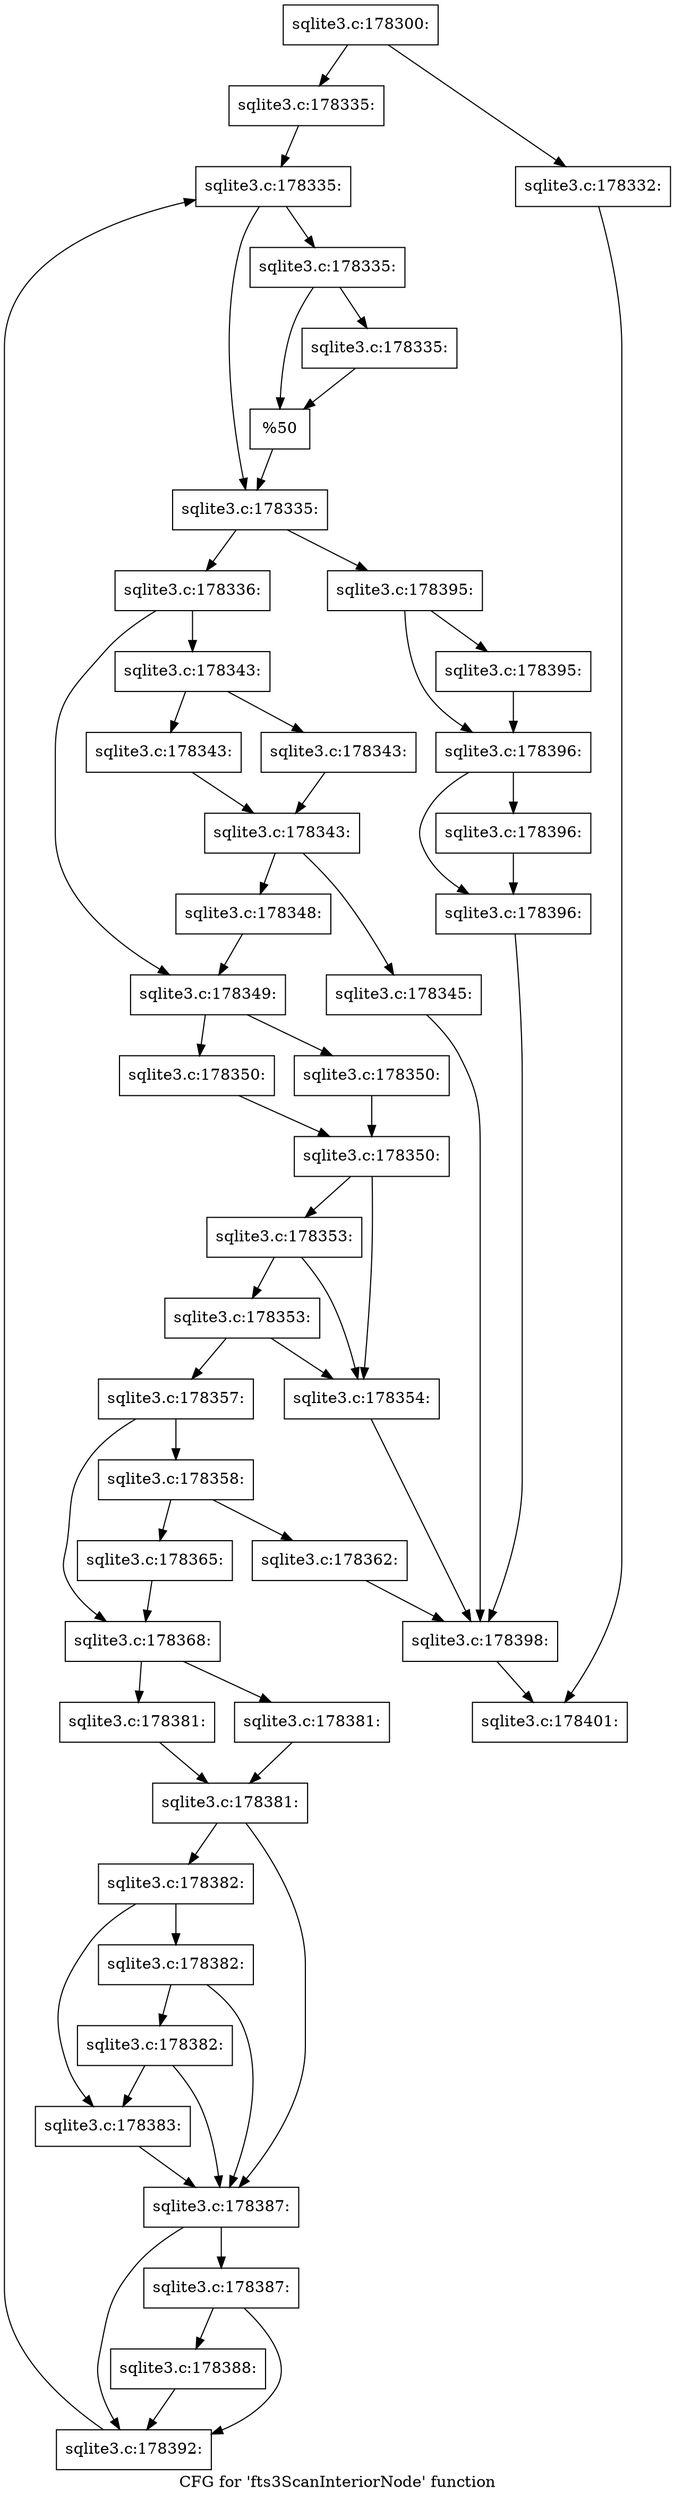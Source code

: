 digraph "CFG for 'fts3ScanInteriorNode' function" {
	label="CFG for 'fts3ScanInteriorNode' function";

	Node0x55c0fab5fac0 [shape=record,label="{sqlite3.c:178300:}"];
	Node0x55c0fab5fac0 -> Node0x55c0f6b1a210;
	Node0x55c0fab5fac0 -> Node0x55c0fab67a90;
	Node0x55c0f6b1a210 [shape=record,label="{sqlite3.c:178332:}"];
	Node0x55c0f6b1a210 -> Node0x55c0fab5fc40;
	Node0x55c0fab67a90 [shape=record,label="{sqlite3.c:178335:}"];
	Node0x55c0fab67a90 -> Node0x55c0fab684e0;
	Node0x55c0fab684e0 [shape=record,label="{sqlite3.c:178335:}"];
	Node0x55c0fab684e0 -> Node0x55c0fab68630;
	Node0x55c0fab684e0 -> Node0x55c0fab685e0;
	Node0x55c0fab68630 [shape=record,label="{sqlite3.c:178335:}"];
	Node0x55c0fab68630 -> Node0x55c0fab689d0;
	Node0x55c0fab68630 -> Node0x55c0fab68a20;
	Node0x55c0fab68a20 [shape=record,label="{sqlite3.c:178335:}"];
	Node0x55c0fab68a20 -> Node0x55c0fab689d0;
	Node0x55c0fab689d0 [shape=record,label="{%50}"];
	Node0x55c0fab689d0 -> Node0x55c0fab685e0;
	Node0x55c0fab685e0 [shape=record,label="{sqlite3.c:178335:}"];
	Node0x55c0fab685e0 -> Node0x55c0fab68f40;
	Node0x55c0fab685e0 -> Node0x55c0fab68560;
	Node0x55c0fab68f40 [shape=record,label="{sqlite3.c:178336:}"];
	Node0x55c0fab68f40 -> Node0x55c0fab69ac0;
	Node0x55c0fab68f40 -> Node0x55c0fab69a70;
	Node0x55c0fab69a70 [shape=record,label="{sqlite3.c:178343:}"];
	Node0x55c0fab69a70 -> Node0x55c0fab69df0;
	Node0x55c0fab69a70 -> Node0x55c0fab69e40;
	Node0x55c0fab69df0 [shape=record,label="{sqlite3.c:178343:}"];
	Node0x55c0fab69df0 -> Node0x55c0fab69e90;
	Node0x55c0fab69e40 [shape=record,label="{sqlite3.c:178343:}"];
	Node0x55c0fab69e40 -> Node0x55c0fab69e90;
	Node0x55c0fab69e90 [shape=record,label="{sqlite3.c:178343:}"];
	Node0x55c0fab69e90 -> Node0x55c0fab6a950;
	Node0x55c0fab69e90 -> Node0x55c0fab6a9a0;
	Node0x55c0fab6a950 [shape=record,label="{sqlite3.c:178345:}"];
	Node0x55c0fab6a950 -> Node0x55c0fab6b6e0;
	Node0x55c0fab6a9a0 [shape=record,label="{sqlite3.c:178348:}"];
	Node0x55c0fab6a9a0 -> Node0x55c0fab69ac0;
	Node0x55c0fab69ac0 [shape=record,label="{sqlite3.c:178349:}"];
	Node0x55c0fab69ac0 -> Node0x55c0fab6ba70;
	Node0x55c0fab69ac0 -> Node0x55c0fab6bac0;
	Node0x55c0fab6ba70 [shape=record,label="{sqlite3.c:178350:}"];
	Node0x55c0fab6ba70 -> Node0x55c0fab6bb10;
	Node0x55c0fab6bac0 [shape=record,label="{sqlite3.c:178350:}"];
	Node0x55c0fab6bac0 -> Node0x55c0fab6bb10;
	Node0x55c0fab6bb10 [shape=record,label="{sqlite3.c:178350:}"];
	Node0x55c0fab6bb10 -> Node0x55c0fab6c600;
	Node0x55c0fab6bb10 -> Node0x55c0fab6c720;
	Node0x55c0fab6c720 [shape=record,label="{sqlite3.c:178353:}"];
	Node0x55c0fab6c720 -> Node0x55c0fab6c600;
	Node0x55c0fab6c720 -> Node0x55c0fab6c6a0;
	Node0x55c0fab6c6a0 [shape=record,label="{sqlite3.c:178353:}"];
	Node0x55c0fab6c6a0 -> Node0x55c0fab6c600;
	Node0x55c0fab6c6a0 -> Node0x55c0fab6c650;
	Node0x55c0fab6c600 [shape=record,label="{sqlite3.c:178354:}"];
	Node0x55c0fab6c600 -> Node0x55c0fab6b6e0;
	Node0x55c0fab6c650 [shape=record,label="{sqlite3.c:178357:}"];
	Node0x55c0fab6c650 -> Node0x55c0fab6d800;
	Node0x55c0fab6c650 -> Node0x55c0fab6d850;
	Node0x55c0fab6d800 [shape=record,label="{sqlite3.c:178358:}"];
	Node0x55c0fab6d800 -> Node0x55c0fab6ea80;
	Node0x55c0fab6d800 -> Node0x55c0fab6ea30;
	Node0x55c0fab6ea30 [shape=record,label="{sqlite3.c:178362:}"];
	Node0x55c0fab6ea30 -> Node0x55c0fab6b6e0;
	Node0x55c0fab6ea80 [shape=record,label="{sqlite3.c:178365:}"];
	Node0x55c0fab6ea80 -> Node0x55c0fab6d850;
	Node0x55c0fab6d850 [shape=record,label="{sqlite3.c:178368:}"];
	Node0x55c0fab6d850 -> Node0x55c0fab6ff90;
	Node0x55c0fab6d850 -> Node0x55c0fab6ffe0;
	Node0x55c0fab6ff90 [shape=record,label="{sqlite3.c:178381:}"];
	Node0x55c0fab6ff90 -> Node0x55c0fab70030;
	Node0x55c0fab6ffe0 [shape=record,label="{sqlite3.c:178381:}"];
	Node0x55c0fab6ffe0 -> Node0x55c0fab70030;
	Node0x55c0fab70030 [shape=record,label="{sqlite3.c:178381:}"];
	Node0x55c0fab70030 -> Node0x55c0fab708f0;
	Node0x55c0fab70030 -> Node0x55c0fab708a0;
	Node0x55c0fab708f0 [shape=record,label="{sqlite3.c:178382:}"];
	Node0x55c0fab708f0 -> Node0x55c0fab70850;
	Node0x55c0fab708f0 -> Node0x55c0fab70b50;
	Node0x55c0fab70b50 [shape=record,label="{sqlite3.c:178382:}"];
	Node0x55c0fab70b50 -> Node0x55c0fab70e80;
	Node0x55c0fab70b50 -> Node0x55c0fab708a0;
	Node0x55c0fab70e80 [shape=record,label="{sqlite3.c:178382:}"];
	Node0x55c0fab70e80 -> Node0x55c0fab70850;
	Node0x55c0fab70e80 -> Node0x55c0fab708a0;
	Node0x55c0fab70850 [shape=record,label="{sqlite3.c:178383:}"];
	Node0x55c0fab70850 -> Node0x55c0fab708a0;
	Node0x55c0fab708a0 [shape=record,label="{sqlite3.c:178387:}"];
	Node0x55c0fab708a0 -> Node0x55c0fab719e0;
	Node0x55c0fab708a0 -> Node0x55c0fab71990;
	Node0x55c0fab719e0 [shape=record,label="{sqlite3.c:178387:}"];
	Node0x55c0fab719e0 -> Node0x55c0fab71940;
	Node0x55c0fab719e0 -> Node0x55c0fab71990;
	Node0x55c0fab71940 [shape=record,label="{sqlite3.c:178388:}"];
	Node0x55c0fab71940 -> Node0x55c0fab71990;
	Node0x55c0fab71990 [shape=record,label="{sqlite3.c:178392:}"];
	Node0x55c0fab71990 -> Node0x55c0fab684e0;
	Node0x55c0fab68560 [shape=record,label="{sqlite3.c:178395:}"];
	Node0x55c0fab68560 -> Node0x55c0fab727e0;
	Node0x55c0fab68560 -> Node0x55c0fab72830;
	Node0x55c0fab727e0 [shape=record,label="{sqlite3.c:178395:}"];
	Node0x55c0fab727e0 -> Node0x55c0fab72830;
	Node0x55c0fab72830 [shape=record,label="{sqlite3.c:178396:}"];
	Node0x55c0fab72830 -> Node0x55c0fab72d60;
	Node0x55c0fab72830 -> Node0x55c0fab72db0;
	Node0x55c0fab72d60 [shape=record,label="{sqlite3.c:178396:}"];
	Node0x55c0fab72d60 -> Node0x55c0fab72db0;
	Node0x55c0fab72db0 [shape=record,label="{sqlite3.c:178396:}"];
	Node0x55c0fab72db0 -> Node0x55c0fab6b6e0;
	Node0x55c0fab6b6e0 [shape=record,label="{sqlite3.c:178398:}"];
	Node0x55c0fab6b6e0 -> Node0x55c0fab5fc40;
	Node0x55c0fab5fc40 [shape=record,label="{sqlite3.c:178401:}"];
}
